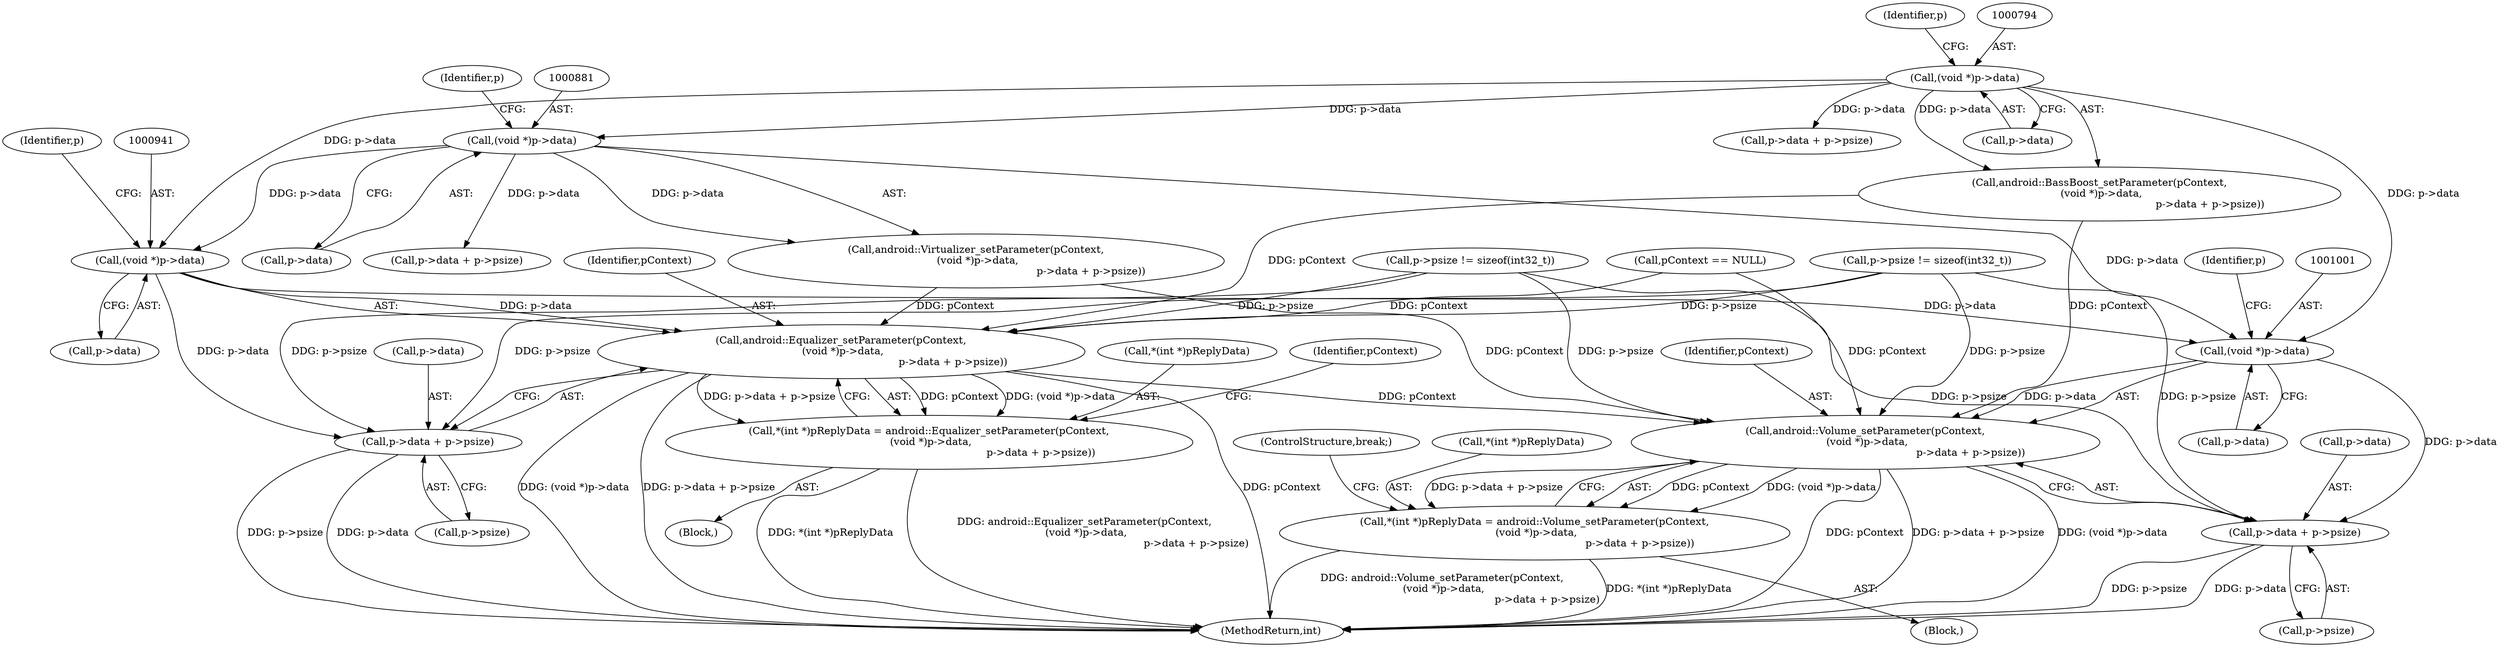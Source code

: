 digraph "0_Android_aeea52da00d210587fb3ed895de3d5f2e0264c88_4@pointer" {
"1000940" [label="(Call,(void *)p->data)"];
"1000880" [label="(Call,(void *)p->data)"];
"1000793" [label="(Call,(void *)p->data)"];
"1000938" [label="(Call,android::Equalizer_setParameter(pContext,\n (void *)p->data,\n                                                                     p->data + p->psize))"];
"1000933" [label="(Call,*(int *)pReplyData = android::Equalizer_setParameter(pContext,\n (void *)p->data,\n                                                                     p->data + p->psize))"];
"1000998" [label="(Call,android::Volume_setParameter(pContext,\n (void *)p->data,\n                                                                 p->data + p->psize))"];
"1000993" [label="(Call,*(int *)pReplyData = android::Volume_setParameter(pContext,\n (void *)p->data,\n                                                                 p->data + p->psize))"];
"1000945" [label="(Call,p->data + p->psize)"];
"1001000" [label="(Call,(void *)p->data)"];
"1001005" [label="(Call,p->data + p->psize)"];
"1000938" [label="(Call,android::Equalizer_setParameter(pContext,\n (void *)p->data,\n                                                                     p->data + p->psize))"];
"1001007" [label="(Identifier,p)"];
"1000934" [label="(Call,*(int *)pReplyData)"];
"1000994" [label="(Call,*(int *)pReplyData)"];
"1000940" [label="(Call,(void *)p->data)"];
"1000933" [label="(Call,*(int *)pReplyData = android::Equalizer_setParameter(pContext,\n (void *)p->data,\n                                                                     p->data + p->psize))"];
"1000942" [label="(Call,p->data)"];
"1000946" [label="(Call,p->data)"];
"1000898" [label="(Block,)"];
"1000152" [label="(Call,pContext == NULL)"];
"1001002" [label="(Call,p->data)"];
"1000998" [label="(Call,android::Volume_setParameter(pContext,\n (void *)p->data,\n                                                                 p->data + p->psize))"];
"1000949" [label="(Call,p->psize)"];
"1001005" [label="(Call,p->data + p->psize)"];
"1001009" [label="(Call,p->psize)"];
"1000880" [label="(Call,(void *)p->data)"];
"1000882" [label="(Call,p->data)"];
"1000945" [label="(Call,p->data + p->psize)"];
"1000999" [label="(Identifier,pContext)"];
"1000793" [label="(Call,(void *)p->data)"];
"1001012" [label="(ControlStructure,break;)"];
"1000800" [label="(Identifier,p)"];
"1000939" [label="(Identifier,pContext)"];
"1000861" [label="(Call,p->psize != sizeof(int32_t))"];
"1000774" [label="(Call,p->psize != sizeof(int32_t))"];
"1000958" [label="(Block,)"];
"1000878" [label="(Call,android::Virtualizer_setParameter(pContext,\n (void *)p->data,\n                                                                       p->data + p->psize))"];
"1001424" [label="(MethodReturn,int)"];
"1000993" [label="(Call,*(int *)pReplyData = android::Volume_setParameter(pContext,\n (void *)p->data,\n                                                                 p->data + p->psize))"];
"1000798" [label="(Call,p->data + p->psize)"];
"1000947" [label="(Identifier,p)"];
"1000795" [label="(Call,p->data)"];
"1001000" [label="(Call,(void *)p->data)"];
"1000885" [label="(Call,p->data + p->psize)"];
"1000791" [label="(Call,android::BassBoost_setParameter(pContext,\n (void *)p->data,\n                                                                    p->data + p->psize))"];
"1000955" [label="(Identifier,pContext)"];
"1000887" [label="(Identifier,p)"];
"1001006" [label="(Call,p->data)"];
"1000940" -> "1000938"  [label="AST: "];
"1000940" -> "1000942"  [label="CFG: "];
"1000941" -> "1000940"  [label="AST: "];
"1000942" -> "1000940"  [label="AST: "];
"1000947" -> "1000940"  [label="CFG: "];
"1000940" -> "1000938"  [label="DDG: p->data"];
"1000880" -> "1000940"  [label="DDG: p->data"];
"1000793" -> "1000940"  [label="DDG: p->data"];
"1000940" -> "1000945"  [label="DDG: p->data"];
"1000940" -> "1001000"  [label="DDG: p->data"];
"1000880" -> "1000878"  [label="AST: "];
"1000880" -> "1000882"  [label="CFG: "];
"1000881" -> "1000880"  [label="AST: "];
"1000882" -> "1000880"  [label="AST: "];
"1000887" -> "1000880"  [label="CFG: "];
"1000880" -> "1000878"  [label="DDG: p->data"];
"1000793" -> "1000880"  [label="DDG: p->data"];
"1000880" -> "1000885"  [label="DDG: p->data"];
"1000880" -> "1001000"  [label="DDG: p->data"];
"1000793" -> "1000791"  [label="AST: "];
"1000793" -> "1000795"  [label="CFG: "];
"1000794" -> "1000793"  [label="AST: "];
"1000795" -> "1000793"  [label="AST: "];
"1000800" -> "1000793"  [label="CFG: "];
"1000793" -> "1000791"  [label="DDG: p->data"];
"1000793" -> "1000798"  [label="DDG: p->data"];
"1000793" -> "1001000"  [label="DDG: p->data"];
"1000938" -> "1000933"  [label="AST: "];
"1000938" -> "1000945"  [label="CFG: "];
"1000939" -> "1000938"  [label="AST: "];
"1000945" -> "1000938"  [label="AST: "];
"1000933" -> "1000938"  [label="CFG: "];
"1000938" -> "1001424"  [label="DDG: pContext"];
"1000938" -> "1001424"  [label="DDG: (void *)p->data"];
"1000938" -> "1001424"  [label="DDG: p->data + p->psize"];
"1000938" -> "1000933"  [label="DDG: pContext"];
"1000938" -> "1000933"  [label="DDG: (void *)p->data"];
"1000938" -> "1000933"  [label="DDG: p->data + p->psize"];
"1000791" -> "1000938"  [label="DDG: pContext"];
"1000152" -> "1000938"  [label="DDG: pContext"];
"1000878" -> "1000938"  [label="DDG: pContext"];
"1000774" -> "1000938"  [label="DDG: p->psize"];
"1000861" -> "1000938"  [label="DDG: p->psize"];
"1000938" -> "1000998"  [label="DDG: pContext"];
"1000933" -> "1000898"  [label="AST: "];
"1000934" -> "1000933"  [label="AST: "];
"1000955" -> "1000933"  [label="CFG: "];
"1000933" -> "1001424"  [label="DDG: *(int *)pReplyData"];
"1000933" -> "1001424"  [label="DDG: android::Equalizer_setParameter(pContext,\n (void *)p->data,\n                                                                     p->data + p->psize)"];
"1000998" -> "1000993"  [label="AST: "];
"1000998" -> "1001005"  [label="CFG: "];
"1000999" -> "1000998"  [label="AST: "];
"1001000" -> "1000998"  [label="AST: "];
"1001005" -> "1000998"  [label="AST: "];
"1000993" -> "1000998"  [label="CFG: "];
"1000998" -> "1001424"  [label="DDG: pContext"];
"1000998" -> "1001424"  [label="DDG: p->data + p->psize"];
"1000998" -> "1001424"  [label="DDG: (void *)p->data"];
"1000998" -> "1000993"  [label="DDG: pContext"];
"1000998" -> "1000993"  [label="DDG: (void *)p->data"];
"1000998" -> "1000993"  [label="DDG: p->data + p->psize"];
"1000791" -> "1000998"  [label="DDG: pContext"];
"1000152" -> "1000998"  [label="DDG: pContext"];
"1000878" -> "1000998"  [label="DDG: pContext"];
"1001000" -> "1000998"  [label="DDG: p->data"];
"1000774" -> "1000998"  [label="DDG: p->psize"];
"1000861" -> "1000998"  [label="DDG: p->psize"];
"1000993" -> "1000958"  [label="AST: "];
"1000994" -> "1000993"  [label="AST: "];
"1001012" -> "1000993"  [label="CFG: "];
"1000993" -> "1001424"  [label="DDG: android::Volume_setParameter(pContext,\n (void *)p->data,\n                                                                 p->data + p->psize)"];
"1000993" -> "1001424"  [label="DDG: *(int *)pReplyData"];
"1000945" -> "1000949"  [label="CFG: "];
"1000946" -> "1000945"  [label="AST: "];
"1000949" -> "1000945"  [label="AST: "];
"1000945" -> "1001424"  [label="DDG: p->data"];
"1000945" -> "1001424"  [label="DDG: p->psize"];
"1000774" -> "1000945"  [label="DDG: p->psize"];
"1000861" -> "1000945"  [label="DDG: p->psize"];
"1001000" -> "1001002"  [label="CFG: "];
"1001001" -> "1001000"  [label="AST: "];
"1001002" -> "1001000"  [label="AST: "];
"1001007" -> "1001000"  [label="CFG: "];
"1001000" -> "1001005"  [label="DDG: p->data"];
"1001005" -> "1001009"  [label="CFG: "];
"1001006" -> "1001005"  [label="AST: "];
"1001009" -> "1001005"  [label="AST: "];
"1001005" -> "1001424"  [label="DDG: p->psize"];
"1001005" -> "1001424"  [label="DDG: p->data"];
"1000774" -> "1001005"  [label="DDG: p->psize"];
"1000861" -> "1001005"  [label="DDG: p->psize"];
}
